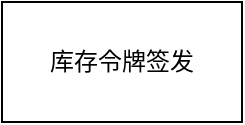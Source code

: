 <mxfile version="17.4.3" type="github">
  <diagram id="CBxpTy3LksNlR9UF27kZ" name="第 1 页">
    <mxGraphModel dx="865" dy="449" grid="1" gridSize="10" guides="1" tooltips="1" connect="1" arrows="1" fold="1" page="1" pageScale="1" pageWidth="827" pageHeight="1169" math="0" shadow="0">
      <root>
        <mxCell id="0" />
        <mxCell id="1" parent="0" />
        <mxCell id="SuBqoYiRskGMouurFoom-1" value="库存令牌签发" style="rounded=0;whiteSpace=wrap;html=1;" vertex="1" parent="1">
          <mxGeometry x="150" y="110" width="120" height="60" as="geometry" />
        </mxCell>
      </root>
    </mxGraphModel>
  </diagram>
</mxfile>
